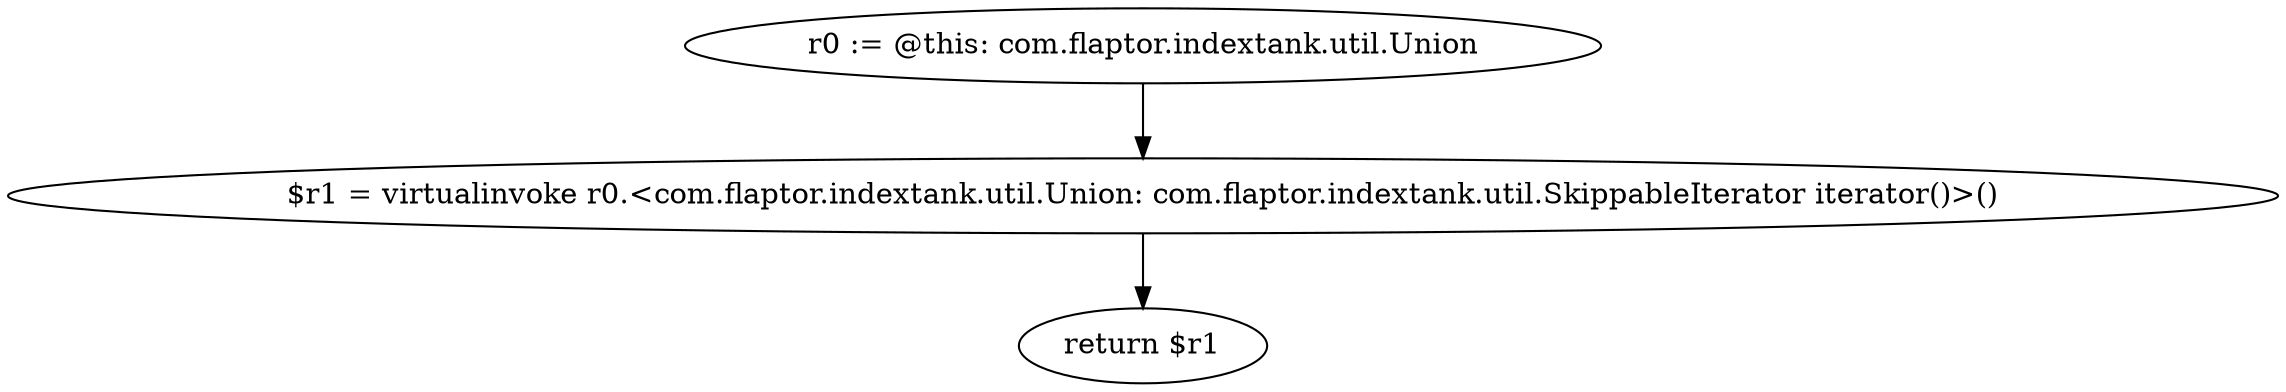 digraph "unitGraph" {
    "r0 := @this: com.flaptor.indextank.util.Union"
    "$r1 = virtualinvoke r0.<com.flaptor.indextank.util.Union: com.flaptor.indextank.util.SkippableIterator iterator()>()"
    "return $r1"
    "r0 := @this: com.flaptor.indextank.util.Union"->"$r1 = virtualinvoke r0.<com.flaptor.indextank.util.Union: com.flaptor.indextank.util.SkippableIterator iterator()>()";
    "$r1 = virtualinvoke r0.<com.flaptor.indextank.util.Union: com.flaptor.indextank.util.SkippableIterator iterator()>()"->"return $r1";
}
